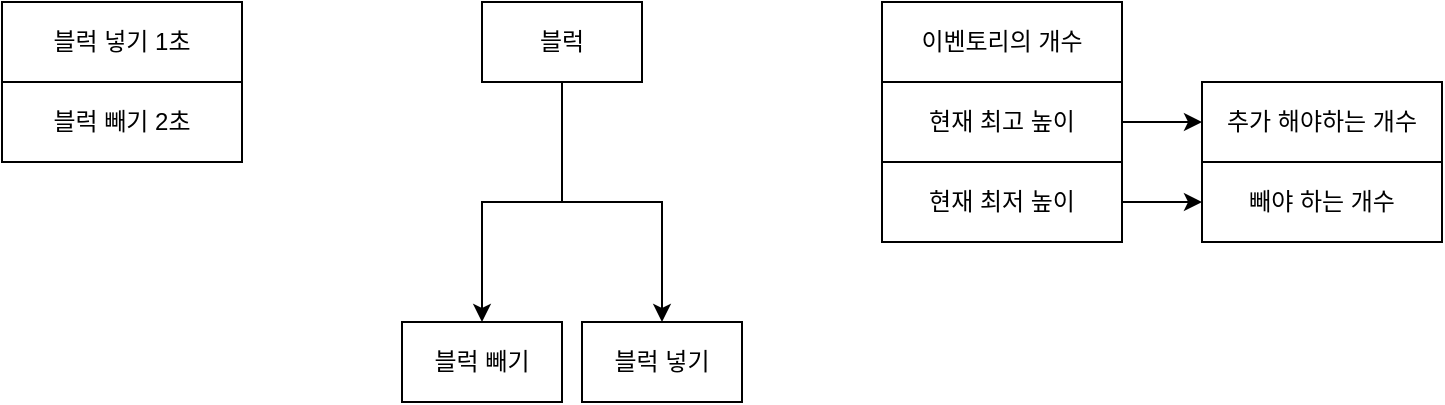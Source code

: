 <mxfile version="13.7.9" type="device"><diagram id="GXSSZQbSIcEbwemcd85M" name="페이지-1"><mxGraphModel dx="517" dy="384" grid="1" gridSize="10" guides="1" tooltips="1" connect="1" arrows="1" fold="1" page="1" pageScale="1" pageWidth="10000" pageHeight="10000" math="0" shadow="0"><root><mxCell id="0"/><mxCell id="1" parent="0"/><mxCell id="NFJbE1f-J9XHzSv79l7c-1" value="블럭 넣기 1초" style="rounded=0;whiteSpace=wrap;html=1;" vertex="1" parent="1"><mxGeometry x="440" y="320" width="120" height="40" as="geometry"/></mxCell><mxCell id="NFJbE1f-J9XHzSv79l7c-2" value="블럭 빼기 2초" style="rounded=0;whiteSpace=wrap;html=1;" vertex="1" parent="1"><mxGeometry x="440" y="360" width="120" height="40" as="geometry"/></mxCell><mxCell id="NFJbE1f-J9XHzSv79l7c-6" style="edgeStyle=orthogonalEdgeStyle;rounded=0;orthogonalLoop=1;jettySize=auto;html=1;entryX=0.5;entryY=0;entryDx=0;entryDy=0;" edge="1" parent="1" source="NFJbE1f-J9XHzSv79l7c-3" target="NFJbE1f-J9XHzSv79l7c-4"><mxGeometry relative="1" as="geometry"/></mxCell><mxCell id="NFJbE1f-J9XHzSv79l7c-7" style="edgeStyle=orthogonalEdgeStyle;rounded=0;orthogonalLoop=1;jettySize=auto;html=1;entryX=0.5;entryY=0;entryDx=0;entryDy=0;" edge="1" parent="1" source="NFJbE1f-J9XHzSv79l7c-3" target="NFJbE1f-J9XHzSv79l7c-5"><mxGeometry relative="1" as="geometry"/></mxCell><mxCell id="NFJbE1f-J9XHzSv79l7c-3" value="블럭" style="rounded=0;whiteSpace=wrap;html=1;" vertex="1" parent="1"><mxGeometry x="680" y="320" width="80" height="40" as="geometry"/></mxCell><mxCell id="NFJbE1f-J9XHzSv79l7c-4" value="블럭 빼기" style="rounded=0;whiteSpace=wrap;html=1;" vertex="1" parent="1"><mxGeometry x="640" y="480" width="80" height="40" as="geometry"/></mxCell><mxCell id="NFJbE1f-J9XHzSv79l7c-5" value="블럭 넣기" style="rounded=0;whiteSpace=wrap;html=1;" vertex="1" parent="1"><mxGeometry x="730" y="480" width="80" height="40" as="geometry"/></mxCell><mxCell id="NFJbE1f-J9XHzSv79l7c-8" value="이벤토리의 개수" style="rounded=0;whiteSpace=wrap;html=1;" vertex="1" parent="1"><mxGeometry x="880" y="320" width="120" height="40" as="geometry"/></mxCell><mxCell id="NFJbE1f-J9XHzSv79l7c-13" style="edgeStyle=orthogonalEdgeStyle;rounded=0;orthogonalLoop=1;jettySize=auto;html=1;" edge="1" parent="1" source="NFJbE1f-J9XHzSv79l7c-9"><mxGeometry relative="1" as="geometry"><mxPoint x="1040" y="380" as="targetPoint"/></mxGeometry></mxCell><mxCell id="NFJbE1f-J9XHzSv79l7c-9" value="현재 최고 높이" style="rounded=0;whiteSpace=wrap;html=1;" vertex="1" parent="1"><mxGeometry x="880" y="360" width="120" height="40" as="geometry"/></mxCell><mxCell id="NFJbE1f-J9XHzSv79l7c-15" style="edgeStyle=orthogonalEdgeStyle;rounded=0;orthogonalLoop=1;jettySize=auto;html=1;" edge="1" parent="1" source="NFJbE1f-J9XHzSv79l7c-10"><mxGeometry relative="1" as="geometry"><mxPoint x="1040" y="420" as="targetPoint"/></mxGeometry></mxCell><mxCell id="NFJbE1f-J9XHzSv79l7c-10" value="현재 최저 높이" style="rounded=0;whiteSpace=wrap;html=1;" vertex="1" parent="1"><mxGeometry x="880" y="400" width="120" height="40" as="geometry"/></mxCell><mxCell id="NFJbE1f-J9XHzSv79l7c-16" value="추가 해야하는 개수" style="rounded=0;whiteSpace=wrap;html=1;" vertex="1" parent="1"><mxGeometry x="1040" y="360" width="120" height="40" as="geometry"/></mxCell><mxCell id="NFJbE1f-J9XHzSv79l7c-17" value="빼야 하는 개수" style="rounded=0;whiteSpace=wrap;html=1;" vertex="1" parent="1"><mxGeometry x="1040" y="400" width="120" height="40" as="geometry"/></mxCell></root></mxGraphModel></diagram></mxfile>